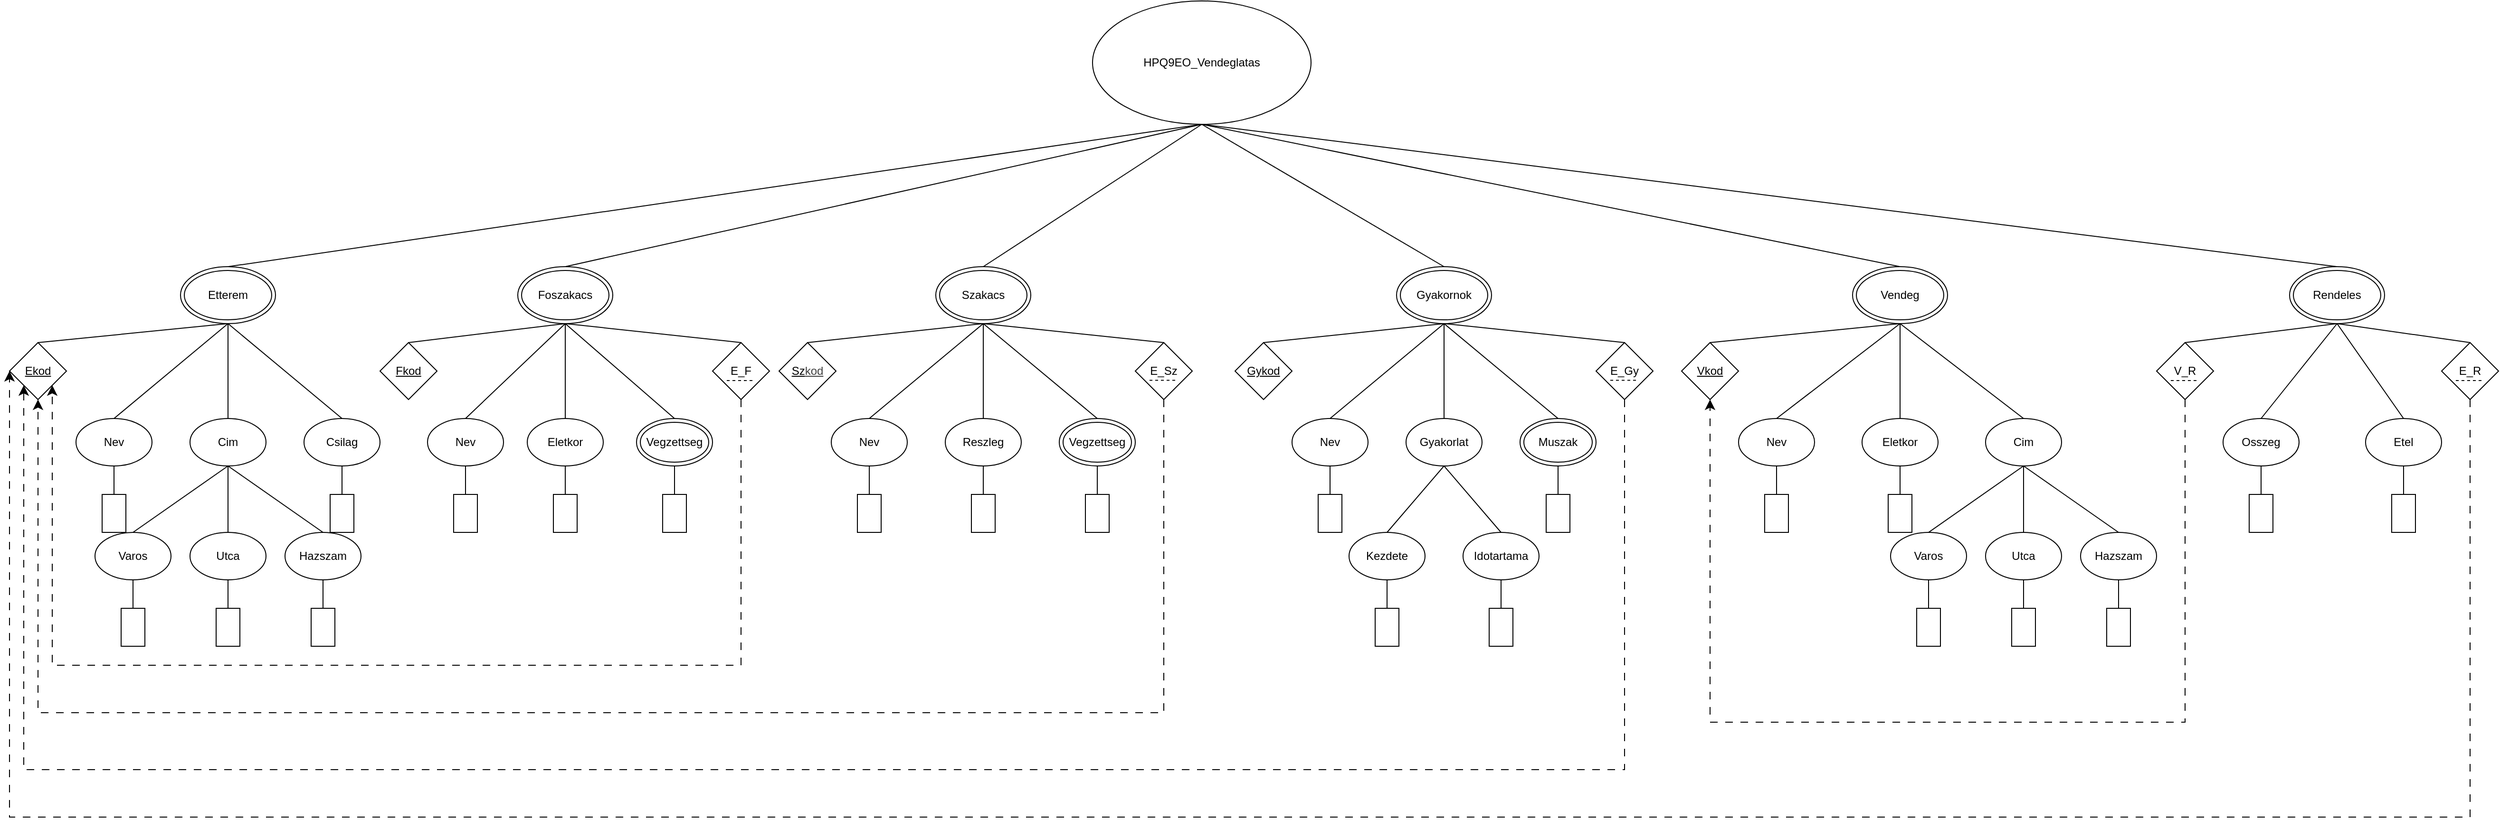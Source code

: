 <mxfile>
    <diagram id="oHOLLkzQX3lo7UajWi_q" name="Page-1">
        <mxGraphModel dx="3798" dy="1968" grid="1" gridSize="10" guides="1" tooltips="1" connect="1" arrows="1" fold="1" page="1" pageScale="1" pageWidth="850" pageHeight="1100" math="0" shadow="0">
            <root>
                <mxCell id="0"/>
                <mxCell id="1" parent="0"/>
                <mxCell id="2" value="HPQ9EO_Vendeglatas" style="ellipse;whiteSpace=wrap;html=1;" parent="1" vertex="1">
                    <mxGeometry x="330" y="50" width="230" height="130" as="geometry"/>
                </mxCell>
                <mxCell id="3" value="Etterem" style="ellipse;shape=doubleEllipse;whiteSpace=wrap;html=1;" parent="1" vertex="1">
                    <mxGeometry x="-630" y="330" width="100" height="60" as="geometry"/>
                </mxCell>
                <mxCell id="4" value="Foszakacs" style="ellipse;shape=doubleEllipse;whiteSpace=wrap;html=1;" parent="1" vertex="1">
                    <mxGeometry x="-275" y="330" width="100" height="60" as="geometry"/>
                </mxCell>
                <mxCell id="5" value="Szakacs" style="ellipse;shape=doubleEllipse;whiteSpace=wrap;html=1;" parent="1" vertex="1">
                    <mxGeometry x="165" y="330" width="100" height="60" as="geometry"/>
                </mxCell>
                <mxCell id="6" value="Vendeg" style="ellipse;shape=doubleEllipse;whiteSpace=wrap;html=1;" parent="1" vertex="1">
                    <mxGeometry x="1130" y="330" width="100" height="60" as="geometry"/>
                </mxCell>
                <mxCell id="7" value="Gyakornok" style="ellipse;shape=doubleEllipse;whiteSpace=wrap;html=1;" parent="1" vertex="1">
                    <mxGeometry x="650" y="330" width="100" height="60" as="geometry"/>
                </mxCell>
                <mxCell id="8" value="Rendeles" style="ellipse;shape=doubleEllipse;whiteSpace=wrap;html=1;" parent="1" vertex="1">
                    <mxGeometry x="1590" y="330" width="100" height="60" as="geometry"/>
                </mxCell>
                <mxCell id="9" value="" style="endArrow=none;html=1;entryX=0.5;entryY=1;entryDx=0;entryDy=0;exitX=0.5;exitY=0;exitDx=0;exitDy=0;" parent="1" source="3" target="2" edge="1">
                    <mxGeometry width="50" height="50" relative="1" as="geometry">
                        <mxPoint x="400" y="430" as="sourcePoint"/>
                        <mxPoint x="450" y="380" as="targetPoint"/>
                    </mxGeometry>
                </mxCell>
                <mxCell id="10" value="" style="endArrow=none;html=1;entryX=0.5;entryY=1;entryDx=0;entryDy=0;exitX=0.5;exitY=0;exitDx=0;exitDy=0;" parent="1" source="4" target="2" edge="1">
                    <mxGeometry width="50" height="50" relative="1" as="geometry">
                        <mxPoint x="100" y="370" as="sourcePoint"/>
                        <mxPoint x="455" y="190" as="targetPoint"/>
                    </mxGeometry>
                </mxCell>
                <mxCell id="11" value="" style="endArrow=none;html=1;entryX=0.5;entryY=1;entryDx=0;entryDy=0;exitX=0.5;exitY=0;exitDx=0;exitDy=0;" parent="1" source="5" target="2" edge="1">
                    <mxGeometry width="50" height="50" relative="1" as="geometry">
                        <mxPoint x="240" y="370" as="sourcePoint"/>
                        <mxPoint x="455" y="190" as="targetPoint"/>
                    </mxGeometry>
                </mxCell>
                <mxCell id="12" value="" style="endArrow=none;html=1;entryX=0.5;entryY=1;entryDx=0;entryDy=0;exitX=0.5;exitY=0;exitDx=0;exitDy=0;" parent="1" source="7" target="2" edge="1">
                    <mxGeometry width="50" height="50" relative="1" as="geometry">
                        <mxPoint x="380" y="370" as="sourcePoint"/>
                        <mxPoint x="455" y="190" as="targetPoint"/>
                    </mxGeometry>
                </mxCell>
                <mxCell id="13" value="" style="endArrow=none;html=1;entryX=0.5;entryY=1;entryDx=0;entryDy=0;exitX=0.5;exitY=0;exitDx=0;exitDy=0;" parent="1" source="6" target="2" edge="1">
                    <mxGeometry width="50" height="50" relative="1" as="geometry">
                        <mxPoint x="510" y="370" as="sourcePoint"/>
                        <mxPoint x="455" y="190" as="targetPoint"/>
                    </mxGeometry>
                </mxCell>
                <mxCell id="14" value="" style="endArrow=none;html=1;entryX=0.5;entryY=1;entryDx=0;entryDy=0;exitX=0.5;exitY=0;exitDx=0;exitDy=0;" parent="1" source="8" target="2" edge="1">
                    <mxGeometry width="50" height="50" relative="1" as="geometry">
                        <mxPoint x="650" y="370" as="sourcePoint"/>
                        <mxPoint x="455" y="190" as="targetPoint"/>
                    </mxGeometry>
                </mxCell>
                <mxCell id="15" value="&lt;u&gt;Ekod&lt;/u&gt;" style="rhombus;whiteSpace=wrap;html=1;" parent="1" vertex="1">
                    <mxGeometry x="-810" y="410" width="60" height="60" as="geometry"/>
                </mxCell>
                <mxCell id="16" value="" style="endArrow=none;html=1;entryX=0.5;entryY=1;entryDx=0;entryDy=0;exitX=0.5;exitY=0;exitDx=0;exitDy=0;" parent="1" source="15" target="3" edge="1">
                    <mxGeometry width="50" height="50" relative="1" as="geometry">
                        <mxPoint x="-160" y="430" as="sourcePoint"/>
                        <mxPoint x="-110" y="380" as="targetPoint"/>
                    </mxGeometry>
                </mxCell>
                <mxCell id="17" value="" style="endArrow=none;html=1;entryX=0.5;entryY=1;entryDx=0;entryDy=0;exitX=0.5;exitY=0;exitDx=0;exitDy=0;" parent="1" source="21" target="3" edge="1">
                    <mxGeometry width="50" height="50" relative="1" as="geometry">
                        <mxPoint x="-600" y="530" as="sourcePoint"/>
                        <mxPoint x="-110" y="380" as="targetPoint"/>
                    </mxGeometry>
                </mxCell>
                <mxCell id="18" value="" style="endArrow=none;html=1;entryX=0.5;entryY=1;entryDx=0;entryDy=0;exitX=0.5;exitY=0;exitDx=0;exitDy=0;" parent="1" source="20" target="3" edge="1">
                    <mxGeometry width="50" height="50" relative="1" as="geometry">
                        <mxPoint x="-470" y="530" as="sourcePoint"/>
                        <mxPoint x="-460" y="430" as="targetPoint"/>
                    </mxGeometry>
                </mxCell>
                <mxCell id="19" value="" style="endArrow=none;html=1;entryX=0.5;entryY=1;entryDx=0;entryDy=0;exitX=0.5;exitY=0;exitDx=0;exitDy=0;" parent="1" source="23" target="3" edge="1">
                    <mxGeometry width="50" height="50" relative="1" as="geometry">
                        <mxPoint x="-400" y="520" as="sourcePoint"/>
                        <mxPoint x="-460" y="430" as="targetPoint"/>
                    </mxGeometry>
                </mxCell>
                <mxCell id="20" value="Cim" style="ellipse;whiteSpace=wrap;html=1;" parent="1" vertex="1">
                    <mxGeometry x="-620" y="490" width="80" height="50" as="geometry"/>
                </mxCell>
                <mxCell id="21" value="Nev" style="ellipse;whiteSpace=wrap;html=1;" parent="1" vertex="1">
                    <mxGeometry x="-740" y="490" width="80" height="50" as="geometry"/>
                </mxCell>
                <mxCell id="23" value="Csilag" style="ellipse;whiteSpace=wrap;html=1;" parent="1" vertex="1">
                    <mxGeometry x="-500" y="490" width="80" height="50" as="geometry"/>
                </mxCell>
                <mxCell id="24" value="Varos" style="ellipse;whiteSpace=wrap;html=1;" parent="1" vertex="1">
                    <mxGeometry x="-720" y="610" width="80" height="50" as="geometry"/>
                </mxCell>
                <mxCell id="25" value="Utca" style="ellipse;whiteSpace=wrap;html=1;" parent="1" vertex="1">
                    <mxGeometry x="-620" y="610" width="80" height="50" as="geometry"/>
                </mxCell>
                <mxCell id="26" value="Hazszam" style="ellipse;whiteSpace=wrap;html=1;" parent="1" vertex="1">
                    <mxGeometry x="-520" y="610" width="80" height="50" as="geometry"/>
                </mxCell>
                <mxCell id="27" value="" style="endArrow=none;html=1;entryX=0.5;entryY=1;entryDx=0;entryDy=0;exitX=0.5;exitY=0;exitDx=0;exitDy=0;" parent="1" source="24" target="20" edge="1">
                    <mxGeometry width="50" height="50" relative="1" as="geometry">
                        <mxPoint x="-560" y="430" as="sourcePoint"/>
                        <mxPoint x="-510" y="380" as="targetPoint"/>
                    </mxGeometry>
                </mxCell>
                <mxCell id="28" value="" style="endArrow=none;html=1;entryX=0.5;entryY=1;entryDx=0;entryDy=0;exitX=0.5;exitY=0;exitDx=0;exitDy=0;" parent="1" source="25" target="20" edge="1">
                    <mxGeometry width="50" height="50" relative="1" as="geometry">
                        <mxPoint x="-670" y="620" as="sourcePoint"/>
                        <mxPoint x="-570" y="550" as="targetPoint"/>
                    </mxGeometry>
                </mxCell>
                <mxCell id="29" value="" style="endArrow=none;html=1;entryX=0.5;entryY=1;entryDx=0;entryDy=0;exitX=0.5;exitY=0;exitDx=0;exitDy=0;" parent="1" source="26" target="20" edge="1">
                    <mxGeometry width="50" height="50" relative="1" as="geometry">
                        <mxPoint x="-480" y="600" as="sourcePoint"/>
                        <mxPoint x="-570" y="550" as="targetPoint"/>
                    </mxGeometry>
                </mxCell>
                <mxCell id="31" value="&lt;u&gt;Fkod&lt;/u&gt;" style="rhombus;whiteSpace=wrap;html=1;" parent="1" vertex="1">
                    <mxGeometry x="-420" y="410" width="60" height="60" as="geometry"/>
                </mxCell>
                <mxCell id="32" value="" style="endArrow=none;html=1;entryX=0.5;entryY=1;entryDx=0;entryDy=0;exitX=0.5;exitY=0;exitDx=0;exitDy=0;" parent="1" source="31" target="4" edge="1">
                    <mxGeometry width="50" height="50" relative="1" as="geometry">
                        <mxPoint x="-230" y="430" as="sourcePoint"/>
                        <mxPoint x="-180" y="380" as="targetPoint"/>
                    </mxGeometry>
                </mxCell>
                <mxCell id="33" value="" style="rounded=0;whiteSpace=wrap;html=1;" parent="1" vertex="1">
                    <mxGeometry x="-712.5" y="570" width="25" height="40" as="geometry"/>
                </mxCell>
                <mxCell id="35" value="" style="endArrow=none;html=1;entryX=0.5;entryY=1;entryDx=0;entryDy=0;exitX=0.5;exitY=0;exitDx=0;exitDy=0;" parent="1" source="33" target="21" edge="1">
                    <mxGeometry width="50" height="50" relative="1" as="geometry">
                        <mxPoint x="-260" y="430" as="sourcePoint"/>
                        <mxPoint x="-210" y="380" as="targetPoint"/>
                    </mxGeometry>
                </mxCell>
                <mxCell id="36" value="" style="rounded=0;whiteSpace=wrap;html=1;" parent="1" vertex="1">
                    <mxGeometry x="-692.5" y="690" width="25" height="40" as="geometry"/>
                </mxCell>
                <mxCell id="37" value="" style="rounded=0;whiteSpace=wrap;html=1;" parent="1" vertex="1">
                    <mxGeometry x="-592.5" y="690" width="25" height="40" as="geometry"/>
                </mxCell>
                <mxCell id="38" value="" style="rounded=0;whiteSpace=wrap;html=1;" parent="1" vertex="1">
                    <mxGeometry x="-492.5" y="690" width="25" height="40" as="geometry"/>
                </mxCell>
                <mxCell id="39" value="" style="endArrow=none;html=1;entryX=0.5;entryY=1;entryDx=0;entryDy=0;exitX=0.5;exitY=0;exitDx=0;exitDy=0;" parent="1" source="38" target="26" edge="1">
                    <mxGeometry width="50" height="50" relative="1" as="geometry">
                        <mxPoint x="-260" y="430" as="sourcePoint"/>
                        <mxPoint x="-210" y="380" as="targetPoint"/>
                    </mxGeometry>
                </mxCell>
                <mxCell id="40" value="" style="endArrow=none;html=1;entryX=0.5;entryY=1;entryDx=0;entryDy=0;exitX=0.5;exitY=0;exitDx=0;exitDy=0;" parent="1" source="37" target="25" edge="1">
                    <mxGeometry width="50" height="50" relative="1" as="geometry">
                        <mxPoint x="-470" y="700" as="sourcePoint"/>
                        <mxPoint x="-470" y="670" as="targetPoint"/>
                    </mxGeometry>
                </mxCell>
                <mxCell id="41" value="" style="endArrow=none;html=1;entryX=0.5;entryY=1;entryDx=0;entryDy=0;exitX=0.5;exitY=0;exitDx=0;exitDy=0;" parent="1" source="36" target="24" edge="1">
                    <mxGeometry width="50" height="50" relative="1" as="geometry">
                        <mxPoint x="-570" y="700" as="sourcePoint"/>
                        <mxPoint x="-570" y="670" as="targetPoint"/>
                    </mxGeometry>
                </mxCell>
                <mxCell id="42" value="" style="rounded=0;whiteSpace=wrap;html=1;" parent="1" vertex="1">
                    <mxGeometry x="-472.5" y="570" width="25" height="40" as="geometry"/>
                </mxCell>
                <mxCell id="43" value="" style="endArrow=none;html=1;entryX=0.5;entryY=1;entryDx=0;entryDy=0;exitX=0.5;exitY=0;exitDx=0;exitDy=0;" parent="1" source="42" target="23" edge="1">
                    <mxGeometry width="50" height="50" relative="1" as="geometry">
                        <mxPoint x="-260" y="430" as="sourcePoint"/>
                        <mxPoint x="-210" y="380" as="targetPoint"/>
                    </mxGeometry>
                </mxCell>
                <mxCell id="45" value="Eletkor" style="ellipse;whiteSpace=wrap;html=1;" parent="1" vertex="1">
                    <mxGeometry x="-265" y="490" width="80" height="50" as="geometry"/>
                </mxCell>
                <mxCell id="46" value="Nev" style="ellipse;whiteSpace=wrap;html=1;" parent="1" vertex="1">
                    <mxGeometry x="-370" y="490" width="80" height="50" as="geometry"/>
                </mxCell>
                <mxCell id="47" value="Vegzettseg" style="ellipse;shape=doubleEllipse;whiteSpace=wrap;html=1;" parent="1" vertex="1">
                    <mxGeometry x="-150" y="490" width="80" height="50" as="geometry"/>
                </mxCell>
                <mxCell id="48" value="E_F" style="rhombus;whiteSpace=wrap;html=1;" parent="1" vertex="1">
                    <mxGeometry x="-70" y="410" width="60" height="60" as="geometry"/>
                </mxCell>
                <mxCell id="49" value="" style="endArrow=none;html=1;entryX=0.5;entryY=1;entryDx=0;entryDy=0;exitX=0.5;exitY=0;exitDx=0;exitDy=0;" parent="1" source="48" target="4" edge="1">
                    <mxGeometry width="50" height="50" relative="1" as="geometry">
                        <mxPoint x="-400" y="420" as="sourcePoint"/>
                        <mxPoint x="-280" y="400" as="targetPoint"/>
                    </mxGeometry>
                </mxCell>
                <mxCell id="50" value="" style="endArrow=none;dashed=1;html=1;exitX=0.25;exitY=0.667;exitDx=0;exitDy=0;exitPerimeter=0;" parent="1" source="48" edge="1">
                    <mxGeometry width="50" height="50" relative="1" as="geometry">
                        <mxPoint x="-45" y="450" as="sourcePoint"/>
                        <mxPoint x="-25" y="450" as="targetPoint"/>
                    </mxGeometry>
                </mxCell>
                <mxCell id="51" value="" style="endArrow=none;html=1;entryX=0.5;entryY=1;entryDx=0;entryDy=0;exitX=0.5;exitY=0;exitDx=0;exitDy=0;" parent="1" source="46" target="4" edge="1">
                    <mxGeometry width="50" height="50" relative="1" as="geometry">
                        <mxPoint x="-350" y="350" as="sourcePoint"/>
                        <mxPoint x="-300" y="300" as="targetPoint"/>
                    </mxGeometry>
                </mxCell>
                <mxCell id="52" value="" style="endArrow=none;html=1;entryX=0.5;entryY=1;entryDx=0;entryDy=0;exitX=0.5;exitY=0;exitDx=0;exitDy=0;" parent="1" source="45" target="4" edge="1">
                    <mxGeometry width="50" height="50" relative="1" as="geometry">
                        <mxPoint x="-320" y="500" as="sourcePoint"/>
                        <mxPoint x="-215" y="400" as="targetPoint"/>
                    </mxGeometry>
                </mxCell>
                <mxCell id="53" value="" style="endArrow=none;html=1;exitX=0.5;exitY=0;exitDx=0;exitDy=0;entryX=0.5;entryY=1;entryDx=0;entryDy=0;" parent="1" source="47" target="4" edge="1">
                    <mxGeometry width="50" height="50" relative="1" as="geometry">
                        <mxPoint x="-215" y="500" as="sourcePoint"/>
                        <mxPoint x="-220" y="390" as="targetPoint"/>
                    </mxGeometry>
                </mxCell>
                <mxCell id="54" value="&lt;u&gt;Sz&lt;/u&gt;&lt;u style=&quot;color: rgb(63, 63, 63); background-color: transparent;&quot;&gt;kod&lt;/u&gt;" style="rhombus;whiteSpace=wrap;html=1;" vertex="1" parent="1">
                    <mxGeometry y="410" width="60" height="60" as="geometry"/>
                </mxCell>
                <mxCell id="55" value="" style="endArrow=none;html=1;entryX=0.5;entryY=1;entryDx=0;entryDy=0;exitX=0.5;exitY=0;exitDx=0;exitDy=0;" edge="1" parent="1" source="54" target="5">
                    <mxGeometry width="50" height="50" relative="1" as="geometry">
                        <mxPoint x="-35" y="420" as="sourcePoint"/>
                        <mxPoint x="-200" y="400" as="targetPoint"/>
                    </mxGeometry>
                </mxCell>
                <mxCell id="57" value="E_Sz" style="rhombus;whiteSpace=wrap;html=1;" vertex="1" parent="1">
                    <mxGeometry x="375" y="410" width="60" height="60" as="geometry"/>
                </mxCell>
                <mxCell id="58" value="" style="endArrow=none;dashed=1;html=1;exitX=0.25;exitY=0.667;exitDx=0;exitDy=0;exitPerimeter=0;" edge="1" parent="1">
                    <mxGeometry width="50" height="50" relative="1" as="geometry">
                        <mxPoint x="390" y="449.71" as="sourcePoint"/>
                        <mxPoint x="420" y="449.71" as="targetPoint"/>
                    </mxGeometry>
                </mxCell>
                <mxCell id="59" value="" style="endArrow=none;html=1;entryX=0.5;entryY=1;entryDx=0;entryDy=0;exitX=0.5;exitY=0;exitDx=0;exitDy=0;" edge="1" parent="1" source="57" target="5">
                    <mxGeometry width="50" height="50" relative="1" as="geometry">
                        <mxPoint x="45" y="420" as="sourcePoint"/>
                        <mxPoint x="225" y="400" as="targetPoint"/>
                    </mxGeometry>
                </mxCell>
                <mxCell id="60" value="Nev" style="ellipse;whiteSpace=wrap;html=1;" vertex="1" parent="1">
                    <mxGeometry x="55" y="490" width="80" height="50" as="geometry"/>
                </mxCell>
                <mxCell id="61" value="Reszleg" style="ellipse;whiteSpace=wrap;html=1;" vertex="1" parent="1">
                    <mxGeometry x="175" y="490" width="80" height="50" as="geometry"/>
                </mxCell>
                <mxCell id="62" value="Vegzettseg" style="ellipse;shape=doubleEllipse;whiteSpace=wrap;html=1;" vertex="1" parent="1">
                    <mxGeometry x="295" y="490" width="80" height="50" as="geometry"/>
                </mxCell>
                <mxCell id="63" value="" style="endArrow=none;html=1;exitX=0.5;exitY=0;exitDx=0;exitDy=0;entryX=0.5;entryY=1;entryDx=0;entryDy=0;" edge="1" parent="1" source="60" target="5">
                    <mxGeometry width="50" height="50" relative="1" as="geometry">
                        <mxPoint x="-85" y="500" as="sourcePoint"/>
                        <mxPoint x="185" y="430" as="targetPoint"/>
                    </mxGeometry>
                </mxCell>
                <mxCell id="64" value="" style="endArrow=none;html=1;exitX=0.5;exitY=0;exitDx=0;exitDy=0;entryX=0.5;entryY=1;entryDx=0;entryDy=0;" edge="1" parent="1" source="61" target="5">
                    <mxGeometry width="50" height="50" relative="1" as="geometry">
                        <mxPoint x="105" y="500" as="sourcePoint"/>
                        <mxPoint x="225" y="400" as="targetPoint"/>
                    </mxGeometry>
                </mxCell>
                <mxCell id="65" value="" style="endArrow=none;html=1;exitX=0.5;exitY=0;exitDx=0;exitDy=0;entryX=0.5;entryY=1;entryDx=0;entryDy=0;" edge="1" parent="1" source="62" target="5">
                    <mxGeometry width="50" height="50" relative="1" as="geometry">
                        <mxPoint x="225" y="500" as="sourcePoint"/>
                        <mxPoint x="225" y="400" as="targetPoint"/>
                    </mxGeometry>
                </mxCell>
                <mxCell id="66" value="" style="rounded=0;whiteSpace=wrap;html=1;" vertex="1" parent="1">
                    <mxGeometry x="-342.5" y="570" width="25" height="40" as="geometry"/>
                </mxCell>
                <mxCell id="67" value="" style="rounded=0;whiteSpace=wrap;html=1;" vertex="1" parent="1">
                    <mxGeometry x="-237.5" y="570" width="25" height="40" as="geometry"/>
                </mxCell>
                <mxCell id="68" value="" style="rounded=0;whiteSpace=wrap;html=1;" vertex="1" parent="1">
                    <mxGeometry x="-122.5" y="570" width="25" height="40" as="geometry"/>
                </mxCell>
                <mxCell id="69" value="" style="rounded=0;whiteSpace=wrap;html=1;" vertex="1" parent="1">
                    <mxGeometry x="82.5" y="570" width="25" height="40" as="geometry"/>
                </mxCell>
                <mxCell id="70" value="" style="rounded=0;whiteSpace=wrap;html=1;" vertex="1" parent="1">
                    <mxGeometry x="202.5" y="570" width="25" height="40" as="geometry"/>
                </mxCell>
                <mxCell id="71" value="" style="rounded=0;whiteSpace=wrap;html=1;" vertex="1" parent="1">
                    <mxGeometry x="322.5" y="570" width="25" height="40" as="geometry"/>
                </mxCell>
                <mxCell id="72" value="" style="endArrow=none;html=1;entryX=0.5;entryY=1;entryDx=0;entryDy=0;exitX=0.5;exitY=0;exitDx=0;exitDy=0;" edge="1" parent="1" source="66" target="46">
                    <mxGeometry width="50" height="50" relative="1" as="geometry">
                        <mxPoint x="-320" y="500" as="sourcePoint"/>
                        <mxPoint x="-215" y="400" as="targetPoint"/>
                    </mxGeometry>
                </mxCell>
                <mxCell id="73" value="" style="endArrow=none;html=1;entryX=0.5;entryY=1;entryDx=0;entryDy=0;exitX=0.5;exitY=0;exitDx=0;exitDy=0;" edge="1" parent="1" source="67" target="45">
                    <mxGeometry width="50" height="50" relative="1" as="geometry">
                        <mxPoint x="-320" y="580" as="sourcePoint"/>
                        <mxPoint x="-320" y="550" as="targetPoint"/>
                    </mxGeometry>
                </mxCell>
                <mxCell id="74" value="" style="endArrow=none;html=1;entryX=0.5;entryY=1;entryDx=0;entryDy=0;exitX=0.5;exitY=0;exitDx=0;exitDy=0;" edge="1" parent="1" source="68" target="47">
                    <mxGeometry width="50" height="50" relative="1" as="geometry">
                        <mxPoint x="-215" y="580" as="sourcePoint"/>
                        <mxPoint x="-215" y="550" as="targetPoint"/>
                    </mxGeometry>
                </mxCell>
                <mxCell id="75" value="" style="endArrow=none;html=1;entryX=0.5;entryY=1;entryDx=0;entryDy=0;exitX=0.5;exitY=0;exitDx=0;exitDy=0;" edge="1" parent="1" source="69" target="60">
                    <mxGeometry width="50" height="50" relative="1" as="geometry">
                        <mxPoint x="-85" y="580" as="sourcePoint"/>
                        <mxPoint x="-85" y="550" as="targetPoint"/>
                    </mxGeometry>
                </mxCell>
                <mxCell id="76" value="" style="endArrow=none;html=1;entryX=0.5;entryY=1;entryDx=0;entryDy=0;exitX=0.5;exitY=0;exitDx=0;exitDy=0;" edge="1" parent="1" source="70" target="61">
                    <mxGeometry width="50" height="50" relative="1" as="geometry">
                        <mxPoint x="105" y="580" as="sourcePoint"/>
                        <mxPoint x="105" y="550" as="targetPoint"/>
                    </mxGeometry>
                </mxCell>
                <mxCell id="77" value="" style="endArrow=none;html=1;entryX=0.5;entryY=1;entryDx=0;entryDy=0;exitX=0.5;exitY=0;exitDx=0;exitDy=0;" edge="1" parent="1" source="71" target="62">
                    <mxGeometry width="50" height="50" relative="1" as="geometry">
                        <mxPoint x="225" y="580" as="sourcePoint"/>
                        <mxPoint x="225" y="550" as="targetPoint"/>
                    </mxGeometry>
                </mxCell>
                <mxCell id="78" value="&lt;u&gt;Gykod&lt;/u&gt;" style="rhombus;whiteSpace=wrap;html=1;" vertex="1" parent="1">
                    <mxGeometry x="480" y="410" width="60" height="60" as="geometry"/>
                </mxCell>
                <mxCell id="79" value="E_Gy" style="rhombus;whiteSpace=wrap;html=1;" vertex="1" parent="1">
                    <mxGeometry x="860" y="410" width="60" height="60" as="geometry"/>
                </mxCell>
                <mxCell id="80" value="" style="endArrow=none;dashed=1;html=1;exitX=0.25;exitY=0.667;exitDx=0;exitDy=0;exitPerimeter=0;" edge="1" parent="1">
                    <mxGeometry width="50" height="50" relative="1" as="geometry">
                        <mxPoint x="875" y="449.76" as="sourcePoint"/>
                        <mxPoint x="905" y="449.76" as="targetPoint"/>
                    </mxGeometry>
                </mxCell>
                <mxCell id="81" value="" style="endArrow=none;html=1;entryX=0.5;entryY=1;entryDx=0;entryDy=0;exitX=0.5;exitY=0;exitDx=0;exitDy=0;" edge="1" parent="1" source="78" target="7">
                    <mxGeometry width="50" height="50" relative="1" as="geometry">
                        <mxPoint x="395" y="420" as="sourcePoint"/>
                        <mxPoint x="215" y="400" as="targetPoint"/>
                    </mxGeometry>
                </mxCell>
                <mxCell id="82" value="" style="endArrow=none;html=1;entryX=0.5;entryY=1;entryDx=0;entryDy=0;exitX=0.5;exitY=0;exitDx=0;exitDy=0;" edge="1" parent="1" source="79" target="7">
                    <mxGeometry width="50" height="50" relative="1" as="geometry">
                        <mxPoint x="510" y="420" as="sourcePoint"/>
                        <mxPoint x="710" y="400" as="targetPoint"/>
                    </mxGeometry>
                </mxCell>
                <mxCell id="83" value="Nev" style="ellipse;whiteSpace=wrap;html=1;" vertex="1" parent="1">
                    <mxGeometry x="540" y="490" width="80" height="50" as="geometry"/>
                </mxCell>
                <mxCell id="84" value="Gyakorlat" style="ellipse;whiteSpace=wrap;html=1;" vertex="1" parent="1">
                    <mxGeometry x="660" y="490" width="80" height="50" as="geometry"/>
                </mxCell>
                <mxCell id="85" value="Muszak" style="ellipse;shape=doubleEllipse;whiteSpace=wrap;html=1;" vertex="1" parent="1">
                    <mxGeometry x="780" y="490" width="80" height="50" as="geometry"/>
                </mxCell>
                <mxCell id="86" value="" style="endArrow=none;html=1;exitX=0.5;exitY=0;exitDx=0;exitDy=0;entryX=0.5;entryY=1;entryDx=0;entryDy=0;" edge="1" parent="1" source="83" target="7">
                    <mxGeometry width="50" height="50" relative="1" as="geometry">
                        <mxPoint x="335" y="500" as="sourcePoint"/>
                        <mxPoint x="215" y="400" as="targetPoint"/>
                    </mxGeometry>
                </mxCell>
                <mxCell id="87" value="" style="endArrow=none;html=1;exitX=0.5;exitY=0;exitDx=0;exitDy=0;entryX=0.5;entryY=1;entryDx=0;entryDy=0;" edge="1" parent="1" source="84" target="7">
                    <mxGeometry width="50" height="50" relative="1" as="geometry">
                        <mxPoint x="590" y="500" as="sourcePoint"/>
                        <mxPoint x="710" y="400" as="targetPoint"/>
                    </mxGeometry>
                </mxCell>
                <mxCell id="88" value="" style="endArrow=none;html=1;exitX=0.5;exitY=0;exitDx=0;exitDy=0;entryX=0.5;entryY=1;entryDx=0;entryDy=0;" edge="1" parent="1" source="85" target="7">
                    <mxGeometry width="50" height="50" relative="1" as="geometry">
                        <mxPoint x="710" y="500" as="sourcePoint"/>
                        <mxPoint x="710" y="400" as="targetPoint"/>
                    </mxGeometry>
                </mxCell>
                <mxCell id="89" value="Kezdete" style="ellipse;whiteSpace=wrap;html=1;" vertex="1" parent="1">
                    <mxGeometry x="600" y="610" width="80" height="50" as="geometry"/>
                </mxCell>
                <mxCell id="90" value="Idotartama" style="ellipse;whiteSpace=wrap;html=1;" vertex="1" parent="1">
                    <mxGeometry x="720" y="610" width="80" height="50" as="geometry"/>
                </mxCell>
                <mxCell id="91" value="" style="endArrow=none;html=1;exitX=0.5;exitY=0;exitDx=0;exitDy=0;entryX=0.5;entryY=1;entryDx=0;entryDy=0;" edge="1" parent="1" source="89" target="84">
                    <mxGeometry width="50" height="50" relative="1" as="geometry">
                        <mxPoint x="710" y="500" as="sourcePoint"/>
                        <mxPoint x="710" y="400" as="targetPoint"/>
                    </mxGeometry>
                </mxCell>
                <mxCell id="92" value="" style="endArrow=none;html=1;exitX=0.5;exitY=0;exitDx=0;exitDy=0;entryX=0.5;entryY=1;entryDx=0;entryDy=0;" edge="1" parent="1" source="90" target="84">
                    <mxGeometry width="50" height="50" relative="1" as="geometry">
                        <mxPoint x="650" y="620" as="sourcePoint"/>
                        <mxPoint x="710" y="550" as="targetPoint"/>
                    </mxGeometry>
                </mxCell>
                <mxCell id="93" value="" style="rounded=0;whiteSpace=wrap;html=1;" vertex="1" parent="1">
                    <mxGeometry x="567.5" y="570" width="25" height="40" as="geometry"/>
                </mxCell>
                <mxCell id="94" value="" style="rounded=0;whiteSpace=wrap;html=1;" vertex="1" parent="1">
                    <mxGeometry x="807.5" y="570" width="25" height="40" as="geometry"/>
                </mxCell>
                <mxCell id="95" value="" style="rounded=0;whiteSpace=wrap;html=1;" vertex="1" parent="1">
                    <mxGeometry x="747.5" y="690" width="25" height="40" as="geometry"/>
                </mxCell>
                <mxCell id="96" value="" style="rounded=0;whiteSpace=wrap;html=1;" vertex="1" parent="1">
                    <mxGeometry x="627.5" y="690" width="25" height="40" as="geometry"/>
                </mxCell>
                <mxCell id="97" value="" style="endArrow=none;html=1;exitX=0.5;exitY=0;exitDx=0;exitDy=0;entryX=0.5;entryY=1;entryDx=0;entryDy=0;" edge="1" parent="1" source="93" target="83">
                    <mxGeometry width="50" height="50" relative="1" as="geometry">
                        <mxPoint x="650" y="620" as="sourcePoint"/>
                        <mxPoint x="710" y="550" as="targetPoint"/>
                    </mxGeometry>
                </mxCell>
                <mxCell id="98" value="" style="endArrow=none;html=1;exitX=0.5;exitY=0;exitDx=0;exitDy=0;entryX=0.5;entryY=1;entryDx=0;entryDy=0;" edge="1" parent="1" source="94" target="85">
                    <mxGeometry width="50" height="50" relative="1" as="geometry">
                        <mxPoint x="590" y="580" as="sourcePoint"/>
                        <mxPoint x="590" y="550" as="targetPoint"/>
                    </mxGeometry>
                </mxCell>
                <mxCell id="99" value="" style="endArrow=none;html=1;exitX=0.5;exitY=0;exitDx=0;exitDy=0;entryX=0.5;entryY=1;entryDx=0;entryDy=0;" edge="1" parent="1" source="96" target="89">
                    <mxGeometry width="50" height="50" relative="1" as="geometry">
                        <mxPoint x="650" y="620" as="sourcePoint"/>
                        <mxPoint x="710" y="550" as="targetPoint"/>
                    </mxGeometry>
                </mxCell>
                <mxCell id="100" value="" style="endArrow=none;html=1;exitX=0.5;exitY=0;exitDx=0;exitDy=0;entryX=0.5;entryY=1;entryDx=0;entryDy=0;" edge="1" parent="1" source="95" target="90">
                    <mxGeometry width="50" height="50" relative="1" as="geometry">
                        <mxPoint x="650" y="700" as="sourcePoint"/>
                        <mxPoint x="650" y="670" as="targetPoint"/>
                    </mxGeometry>
                </mxCell>
                <mxCell id="102" value="&lt;u&gt;Vkod&lt;/u&gt;" style="rhombus;whiteSpace=wrap;html=1;" vertex="1" parent="1">
                    <mxGeometry x="950" y="410" width="60" height="60" as="geometry"/>
                </mxCell>
                <mxCell id="103" value="" style="endArrow=none;html=1;entryX=0.5;entryY=1;entryDx=0;entryDy=0;exitX=0.5;exitY=0;exitDx=0;exitDy=0;" edge="1" parent="1" source="102" target="6">
                    <mxGeometry width="50" height="50" relative="1" as="geometry">
                        <mxPoint x="900" y="420" as="sourcePoint"/>
                        <mxPoint x="710" y="400" as="targetPoint"/>
                    </mxGeometry>
                </mxCell>
                <mxCell id="106" value="Nev" style="ellipse;whiteSpace=wrap;html=1;" vertex="1" parent="1">
                    <mxGeometry x="1010" y="490" width="80" height="50" as="geometry"/>
                </mxCell>
                <mxCell id="107" value="Eletkor" style="ellipse;whiteSpace=wrap;html=1;" vertex="1" parent="1">
                    <mxGeometry x="1140" y="490" width="80" height="50" as="geometry"/>
                </mxCell>
                <mxCell id="108" value="Cim" style="ellipse;whiteSpace=wrap;html=1;" vertex="1" parent="1">
                    <mxGeometry x="1270" y="490" width="80" height="50" as="geometry"/>
                </mxCell>
                <mxCell id="109" value="" style="endArrow=none;html=1;exitX=0.5;exitY=0;exitDx=0;exitDy=0;entryX=0.5;entryY=1;entryDx=0;entryDy=0;" edge="1" parent="1" source="106" target="6">
                    <mxGeometry width="50" height="50" relative="1" as="geometry">
                        <mxPoint x="830" y="500" as="sourcePoint"/>
                        <mxPoint x="710" y="400" as="targetPoint"/>
                    </mxGeometry>
                </mxCell>
                <mxCell id="110" value="" style="endArrow=none;html=1;exitX=0.5;exitY=0;exitDx=0;exitDy=0;entryX=0.5;entryY=1;entryDx=0;entryDy=0;" edge="1" parent="1" source="107" target="6">
                    <mxGeometry width="50" height="50" relative="1" as="geometry">
                        <mxPoint x="1090" y="500" as="sourcePoint"/>
                        <mxPoint x="1190" y="400" as="targetPoint"/>
                    </mxGeometry>
                </mxCell>
                <mxCell id="111" value="" style="endArrow=none;html=1;exitX=0.5;exitY=0;exitDx=0;exitDy=0;entryX=0.5;entryY=1;entryDx=0;entryDy=0;" edge="1" parent="1" source="108" target="6">
                    <mxGeometry width="50" height="50" relative="1" as="geometry">
                        <mxPoint x="1190" y="500" as="sourcePoint"/>
                        <mxPoint x="1190" y="400" as="targetPoint"/>
                    </mxGeometry>
                </mxCell>
                <mxCell id="112" value="Varos" style="ellipse;whiteSpace=wrap;html=1;" vertex="1" parent="1">
                    <mxGeometry x="1170" y="610" width="80" height="50" as="geometry"/>
                </mxCell>
                <mxCell id="113" value="Utca" style="ellipse;whiteSpace=wrap;html=1;" vertex="1" parent="1">
                    <mxGeometry x="1270" y="610" width="80" height="50" as="geometry"/>
                </mxCell>
                <mxCell id="114" value="Hazszam" style="ellipse;whiteSpace=wrap;html=1;" vertex="1" parent="1">
                    <mxGeometry x="1370" y="610" width="80" height="50" as="geometry"/>
                </mxCell>
                <mxCell id="115" value="" style="endArrow=none;html=1;exitX=0.5;exitY=0;exitDx=0;exitDy=0;entryX=0.5;entryY=1;entryDx=0;entryDy=0;" edge="1" parent="1" source="112" target="108">
                    <mxGeometry width="50" height="50" relative="1" as="geometry">
                        <mxPoint x="1140" y="500" as="sourcePoint"/>
                        <mxPoint x="1140" y="400" as="targetPoint"/>
                    </mxGeometry>
                </mxCell>
                <mxCell id="116" value="" style="endArrow=none;html=1;exitX=0.5;exitY=0;exitDx=0;exitDy=0;entryX=0.5;entryY=1;entryDx=0;entryDy=0;" edge="1" parent="1" source="113" target="108">
                    <mxGeometry width="50" height="50" relative="1" as="geometry">
                        <mxPoint x="1140" y="620" as="sourcePoint"/>
                        <mxPoint x="1240" y="550" as="targetPoint"/>
                    </mxGeometry>
                </mxCell>
                <mxCell id="117" value="" style="endArrow=none;html=1;exitX=0.5;exitY=0;exitDx=0;exitDy=0;entryX=0.5;entryY=1;entryDx=0;entryDy=0;" edge="1" parent="1" source="114" target="108">
                    <mxGeometry width="50" height="50" relative="1" as="geometry">
                        <mxPoint x="1240" y="620" as="sourcePoint"/>
                        <mxPoint x="1240" y="550" as="targetPoint"/>
                    </mxGeometry>
                </mxCell>
                <mxCell id="118" value="" style="rounded=0;whiteSpace=wrap;html=1;" vertex="1" parent="1">
                    <mxGeometry x="1167.5" y="570" width="25" height="40" as="geometry"/>
                </mxCell>
                <mxCell id="119" value="" style="rounded=0;whiteSpace=wrap;html=1;" vertex="1" parent="1">
                    <mxGeometry x="1037.5" y="570" width="25" height="40" as="geometry"/>
                </mxCell>
                <mxCell id="120" value="" style="endArrow=none;html=1;exitX=0.5;exitY=0;exitDx=0;exitDy=0;entryX=0.5;entryY=1;entryDx=0;entryDy=0;" edge="1" parent="1" source="119" target="106">
                    <mxGeometry width="50" height="50" relative="1" as="geometry">
                        <mxPoint x="1060" y="500" as="sourcePoint"/>
                        <mxPoint x="1190" y="400" as="targetPoint"/>
                    </mxGeometry>
                </mxCell>
                <mxCell id="121" value="" style="endArrow=none;html=1;exitX=0.5;exitY=0;exitDx=0;exitDy=0;entryX=0.5;entryY=1;entryDx=0;entryDy=0;" edge="1" parent="1" source="118" target="107">
                    <mxGeometry width="50" height="50" relative="1" as="geometry">
                        <mxPoint x="1060" y="580" as="sourcePoint"/>
                        <mxPoint x="1060" y="550" as="targetPoint"/>
                    </mxGeometry>
                </mxCell>
                <mxCell id="122" value="" style="rounded=0;whiteSpace=wrap;html=1;" vertex="1" parent="1">
                    <mxGeometry x="1197.5" y="690" width="25" height="40" as="geometry"/>
                </mxCell>
                <mxCell id="123" value="" style="rounded=0;whiteSpace=wrap;html=1;" vertex="1" parent="1">
                    <mxGeometry x="1297.5" y="690" width="25" height="40" as="geometry"/>
                </mxCell>
                <mxCell id="124" value="" style="rounded=0;whiteSpace=wrap;html=1;" vertex="1" parent="1">
                    <mxGeometry x="1397.5" y="690" width="25" height="40" as="geometry"/>
                </mxCell>
                <mxCell id="125" value="" style="endArrow=none;html=1;exitX=0.5;exitY=0;exitDx=0;exitDy=0;entryX=0.5;entryY=1;entryDx=0;entryDy=0;" edge="1" parent="1" source="122" target="112">
                    <mxGeometry width="50" height="50" relative="1" as="geometry">
                        <mxPoint x="1220" y="620" as="sourcePoint"/>
                        <mxPoint x="1320" y="550" as="targetPoint"/>
                    </mxGeometry>
                </mxCell>
                <mxCell id="126" value="" style="endArrow=none;html=1;exitX=0.5;exitY=0;exitDx=0;exitDy=0;entryX=0.5;entryY=1;entryDx=0;entryDy=0;" edge="1" parent="1" source="123" target="113">
                    <mxGeometry width="50" height="50" relative="1" as="geometry">
                        <mxPoint x="1220" y="700" as="sourcePoint"/>
                        <mxPoint x="1220" y="670" as="targetPoint"/>
                    </mxGeometry>
                </mxCell>
                <mxCell id="127" value="" style="endArrow=none;html=1;exitX=0.5;exitY=0;exitDx=0;exitDy=0;entryX=0.5;entryY=1;entryDx=0;entryDy=0;" edge="1" parent="1" source="124" target="114">
                    <mxGeometry width="50" height="50" relative="1" as="geometry">
                        <mxPoint x="1320" y="700" as="sourcePoint"/>
                        <mxPoint x="1320" y="670" as="targetPoint"/>
                    </mxGeometry>
                </mxCell>
                <mxCell id="128" value="V_R" style="rhombus;whiteSpace=wrap;html=1;" vertex="1" parent="1">
                    <mxGeometry x="1450" y="410" width="60" height="60" as="geometry"/>
                </mxCell>
                <mxCell id="129" value="E_R" style="rhombus;whiteSpace=wrap;html=1;" vertex="1" parent="1">
                    <mxGeometry x="1750" y="410" width="60" height="60" as="geometry"/>
                </mxCell>
                <mxCell id="130" value="" style="endArrow=none;html=1;exitX=0.5;exitY=0;exitDx=0;exitDy=0;entryX=0.5;entryY=1;entryDx=0;entryDy=0;" edge="1" parent="1" source="128" target="8">
                    <mxGeometry width="50" height="50" relative="1" as="geometry">
                        <mxPoint x="1320" y="500" as="sourcePoint"/>
                        <mxPoint x="1190" y="400" as="targetPoint"/>
                    </mxGeometry>
                </mxCell>
                <mxCell id="131" value="" style="endArrow=none;html=1;exitX=0.5;exitY=0;exitDx=0;exitDy=0;entryX=0.5;entryY=1;entryDx=0;entryDy=0;" edge="1" parent="1" source="129" target="8">
                    <mxGeometry width="50" height="50" relative="1" as="geometry">
                        <mxPoint x="1490" y="420" as="sourcePoint"/>
                        <mxPoint x="1650" y="400" as="targetPoint"/>
                    </mxGeometry>
                </mxCell>
                <mxCell id="132" value="" style="endArrow=none;dashed=1;html=1;exitX=0.25;exitY=0.667;exitDx=0;exitDy=0;exitPerimeter=0;" edge="1" parent="1">
                    <mxGeometry width="50" height="50" relative="1" as="geometry">
                        <mxPoint x="1465" y="450.0" as="sourcePoint"/>
                        <mxPoint x="1495" y="450.0" as="targetPoint"/>
                    </mxGeometry>
                </mxCell>
                <mxCell id="134" value="" style="endArrow=none;dashed=1;html=1;exitX=0.25;exitY=0.667;exitDx=0;exitDy=0;exitPerimeter=0;" edge="1" parent="1">
                    <mxGeometry width="50" height="50" relative="1" as="geometry">
                        <mxPoint x="1765" y="450.0" as="sourcePoint"/>
                        <mxPoint x="1795" y="450.0" as="targetPoint"/>
                    </mxGeometry>
                </mxCell>
                <mxCell id="135" value="Osszeg" style="ellipse;whiteSpace=wrap;html=1;" vertex="1" parent="1">
                    <mxGeometry x="1520" y="490" width="80" height="50" as="geometry"/>
                </mxCell>
                <mxCell id="136" value="Etel" style="ellipse;whiteSpace=wrap;html=1;" vertex="1" parent="1">
                    <mxGeometry x="1670" y="490" width="80" height="50" as="geometry"/>
                </mxCell>
                <mxCell id="137" value="" style="endArrow=none;html=1;exitX=0.5;exitY=0;exitDx=0;exitDy=0;entryX=0.5;entryY=1;entryDx=0;entryDy=0;" edge="1" parent="1" source="135" target="8">
                    <mxGeometry width="50" height="50" relative="1" as="geometry">
                        <mxPoint x="1420" y="620" as="sourcePoint"/>
                        <mxPoint x="1320" y="550" as="targetPoint"/>
                    </mxGeometry>
                </mxCell>
                <mxCell id="138" value="" style="endArrow=none;html=1;exitX=0.5;exitY=0;exitDx=0;exitDy=0;entryX=0.5;entryY=1;entryDx=0;entryDy=0;" edge="1" parent="1" source="136" target="8">
                    <mxGeometry width="50" height="50" relative="1" as="geometry">
                        <mxPoint x="1570" y="500" as="sourcePoint"/>
                        <mxPoint x="1650" y="400" as="targetPoint"/>
                    </mxGeometry>
                </mxCell>
                <mxCell id="139" value="" style="rounded=0;whiteSpace=wrap;html=1;" vertex="1" parent="1">
                    <mxGeometry x="1547.5" y="570" width="25" height="40" as="geometry"/>
                </mxCell>
                <mxCell id="140" value="" style="rounded=0;whiteSpace=wrap;html=1;" vertex="1" parent="1">
                    <mxGeometry x="1697.5" y="570" width="25" height="40" as="geometry"/>
                </mxCell>
                <mxCell id="141" value="" style="endArrow=none;html=1;exitX=0.5;exitY=0;exitDx=0;exitDy=0;entryX=0.5;entryY=1;entryDx=0;entryDy=0;" edge="1" parent="1" source="139" target="135">
                    <mxGeometry width="50" height="50" relative="1" as="geometry">
                        <mxPoint x="1570" y="500" as="sourcePoint"/>
                        <mxPoint x="1650" y="400" as="targetPoint"/>
                    </mxGeometry>
                </mxCell>
                <mxCell id="142" value="" style="endArrow=none;html=1;exitX=0.5;exitY=0;exitDx=0;exitDy=0;entryX=0.5;entryY=1;entryDx=0;entryDy=0;" edge="1" parent="1" source="140" target="136">
                    <mxGeometry width="50" height="50" relative="1" as="geometry">
                        <mxPoint x="1570" y="580" as="sourcePoint"/>
                        <mxPoint x="1570" y="550" as="targetPoint"/>
                    </mxGeometry>
                </mxCell>
                <mxCell id="145" value="" style="edgeStyle=segmentEdgeStyle;endArrow=classic;html=1;curved=0;rounded=0;endSize=8;startSize=8;exitX=0.5;exitY=1;exitDx=0;exitDy=0;entryX=1;entryY=1;entryDx=0;entryDy=0;dashed=1;dashPattern=8 8;" edge="1" parent="1" source="48" target="15">
                    <mxGeometry width="50" height="50" relative="1" as="geometry">
                        <mxPoint x="-300" y="620" as="sourcePoint"/>
                        <mxPoint x="-250" y="570" as="targetPoint"/>
                        <Array as="points">
                            <mxPoint x="-40" y="750"/>
                            <mxPoint x="-765" y="750"/>
                        </Array>
                    </mxGeometry>
                </mxCell>
                <mxCell id="146" value="" style="edgeStyle=segmentEdgeStyle;endArrow=classic;html=1;curved=0;rounded=0;endSize=8;startSize=8;exitX=0.5;exitY=1;exitDx=0;exitDy=0;entryX=0.5;entryY=1;entryDx=0;entryDy=0;dashed=1;dashPattern=8 8;" edge="1" parent="1" source="57" target="15">
                    <mxGeometry width="50" height="50" relative="1" as="geometry">
                        <mxPoint x="-30" y="480" as="sourcePoint"/>
                        <mxPoint x="-750" y="480" as="targetPoint"/>
                        <Array as="points">
                            <mxPoint x="405" y="800"/>
                            <mxPoint x="-780" y="800"/>
                        </Array>
                    </mxGeometry>
                </mxCell>
                <mxCell id="147" value="" style="edgeStyle=segmentEdgeStyle;endArrow=classic;html=1;curved=0;rounded=0;endSize=8;startSize=8;exitX=0.5;exitY=1;exitDx=0;exitDy=0;entryX=0;entryY=1;entryDx=0;entryDy=0;dashed=1;dashPattern=8 8;" edge="1" parent="1" source="79" target="15">
                    <mxGeometry width="50" height="50" relative="1" as="geometry">
                        <mxPoint x="415" y="480" as="sourcePoint"/>
                        <mxPoint x="-750" y="480" as="targetPoint"/>
                        <Array as="points">
                            <mxPoint x="890" y="860"/>
                            <mxPoint x="-795" y="860"/>
                        </Array>
                    </mxGeometry>
                </mxCell>
                <mxCell id="148" value="" style="edgeStyle=segmentEdgeStyle;endArrow=classic;html=1;curved=0;rounded=0;endSize=8;startSize=8;exitX=0.5;exitY=1;exitDx=0;exitDy=0;entryX=0;entryY=0.5;entryDx=0;entryDy=0;dashed=1;dashPattern=8 8;" edge="1" parent="1" source="129" target="15">
                    <mxGeometry width="50" height="50" relative="1" as="geometry">
                        <mxPoint x="900" y="480" as="sourcePoint"/>
                        <mxPoint x="-765" y="465" as="targetPoint"/>
                        <Array as="points">
                            <mxPoint x="1780" y="910"/>
                            <mxPoint x="-810" y="910"/>
                        </Array>
                    </mxGeometry>
                </mxCell>
                <mxCell id="149" value="" style="edgeStyle=segmentEdgeStyle;endArrow=classic;html=1;curved=0;rounded=0;endSize=8;startSize=8;exitX=0.5;exitY=1;exitDx=0;exitDy=0;entryX=0.5;entryY=1;entryDx=0;entryDy=0;dashed=1;dashPattern=8 8;" edge="1" parent="1" source="128" target="102">
                    <mxGeometry width="50" height="50" relative="1" as="geometry">
                        <mxPoint x="1790" y="480" as="sourcePoint"/>
                        <mxPoint x="-780" y="450" as="targetPoint"/>
                        <Array as="points">
                            <mxPoint x="1480" y="810"/>
                            <mxPoint x="980" y="810"/>
                        </Array>
                    </mxGeometry>
                </mxCell>
            </root>
        </mxGraphModel>
    </diagram>
</mxfile>